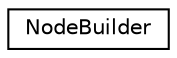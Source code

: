 digraph "Graphical Class Hierarchy"
{
 // LATEX_PDF_SIZE
  edge [fontname="Helvetica",fontsize="10",labelfontname="Helvetica",labelfontsize="10"];
  node [fontname="Helvetica",fontsize="10",shape=record];
  rankdir="LR";
  Node0 [label="NodeBuilder",height=0.2,width=0.4,color="black", fillcolor="white", style="filled",URL="$classNodeBuilder.html",tooltip=" "];
}
